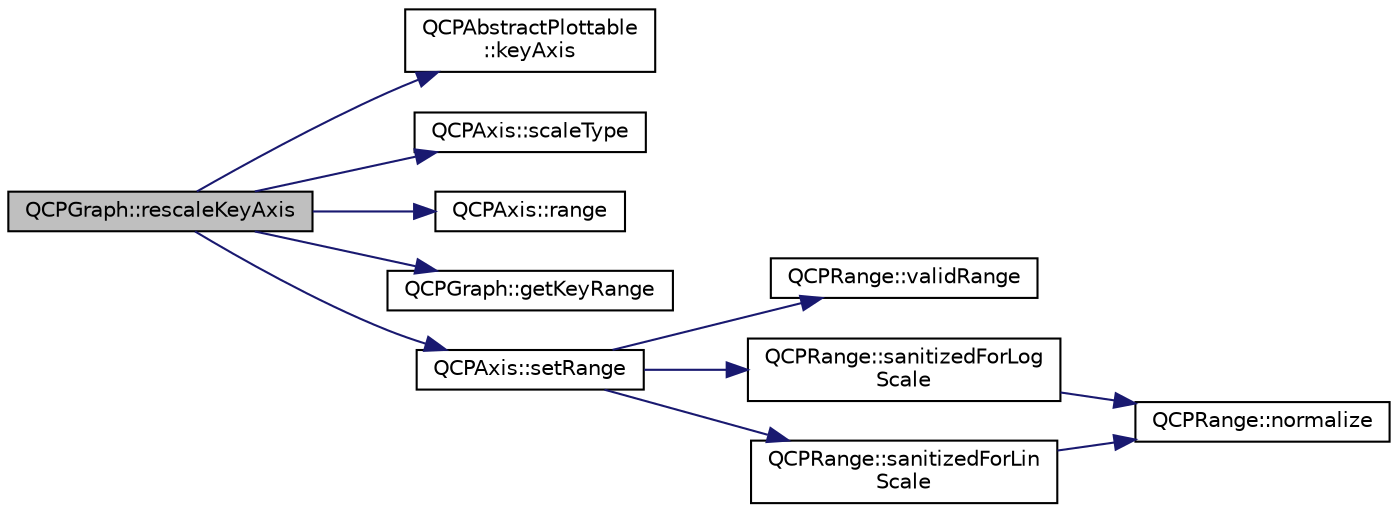 digraph "QCPGraph::rescaleKeyAxis"
{
  edge [fontname="Helvetica",fontsize="10",labelfontname="Helvetica",labelfontsize="10"];
  node [fontname="Helvetica",fontsize="10",shape=record];
  rankdir="LR";
  Node647 [label="QCPGraph::rescaleKeyAxis",height=0.2,width=0.4,color="black", fillcolor="grey75", style="filled", fontcolor="black"];
  Node647 -> Node648 [color="midnightblue",fontsize="10",style="solid",fontname="Helvetica"];
  Node648 [label="QCPAbstractPlottable\l::keyAxis",height=0.2,width=0.4,color="black", fillcolor="white", style="filled",URL="$class_q_c_p_abstract_plottable.html#a2cdd6f0dd5e9a979037f86b4000d9cfe"];
  Node647 -> Node649 [color="midnightblue",fontsize="10",style="solid",fontname="Helvetica"];
  Node649 [label="QCPAxis::scaleType",height=0.2,width=0.4,color="black", fillcolor="white", style="filled",URL="$class_q_c_p_axis.html#ad23e9ad97b44e9aeaf4fab8904280098"];
  Node647 -> Node650 [color="midnightblue",fontsize="10",style="solid",fontname="Helvetica"];
  Node650 [label="QCPAxis::range",height=0.2,width=0.4,color="black", fillcolor="white", style="filled",URL="$class_q_c_p_axis.html#ac4058855a81f1a883cf2e754f6a6acb1"];
  Node647 -> Node651 [color="midnightblue",fontsize="10",style="solid",fontname="Helvetica"];
  Node651 [label="QCPGraph::getKeyRange",height=0.2,width=0.4,color="black", fillcolor="white", style="filled",URL="$class_q_c_p_graph.html#ad65bc571de3bd0af36296a3cbd0d77ee"];
  Node647 -> Node652 [color="midnightblue",fontsize="10",style="solid",fontname="Helvetica"];
  Node652 [label="QCPAxis::setRange",height=0.2,width=0.4,color="black", fillcolor="white", style="filled",URL="$class_q_c_p_axis.html#aebdfea5d44c3a0ad2b4700cd4d25b641"];
  Node652 -> Node653 [color="midnightblue",fontsize="10",style="solid",fontname="Helvetica"];
  Node653 [label="QCPRange::validRange",height=0.2,width=0.4,color="black", fillcolor="white", style="filled",URL="$class_q_c_p_range.html#ab38bd4841c77c7bb86c9eea0f142dcc0"];
  Node652 -> Node654 [color="midnightblue",fontsize="10",style="solid",fontname="Helvetica"];
  Node654 [label="QCPRange::sanitizedForLog\lScale",height=0.2,width=0.4,color="black", fillcolor="white", style="filled",URL="$class_q_c_p_range.html#a3d66288d66e1d6df3636075eb42502ee"];
  Node654 -> Node655 [color="midnightblue",fontsize="10",style="solid",fontname="Helvetica"];
  Node655 [label="QCPRange::normalize",height=0.2,width=0.4,color="black", fillcolor="white", style="filled",URL="$class_q_c_p_range.html#af914a7740269b0604d0827c634a878a9"];
  Node652 -> Node656 [color="midnightblue",fontsize="10",style="solid",fontname="Helvetica"];
  Node656 [label="QCPRange::sanitizedForLin\lScale",height=0.2,width=0.4,color="black", fillcolor="white", style="filled",URL="$class_q_c_p_range.html#a808751fdd9b17ef52327ba011df2e5f1"];
  Node656 -> Node655 [color="midnightblue",fontsize="10",style="solid",fontname="Helvetica"];
}
